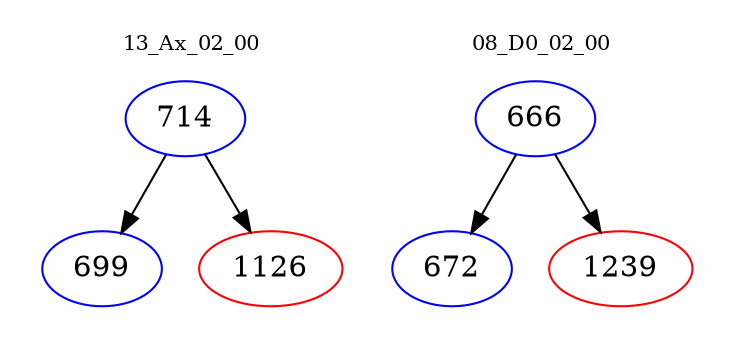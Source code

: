 digraph{
subgraph cluster_0 {
color = white
label = "13_Ax_02_00";
fontsize=10;
T0_714 [label="714", color="blue"]
T0_714 -> T0_699 [color="black"]
T0_699 [label="699", color="blue"]
T0_714 -> T0_1126 [color="black"]
T0_1126 [label="1126", color="red"]
}
subgraph cluster_1 {
color = white
label = "08_D0_02_00";
fontsize=10;
T1_666 [label="666", color="blue"]
T1_666 -> T1_672 [color="black"]
T1_672 [label="672", color="blue"]
T1_666 -> T1_1239 [color="black"]
T1_1239 [label="1239", color="red"]
}
}
